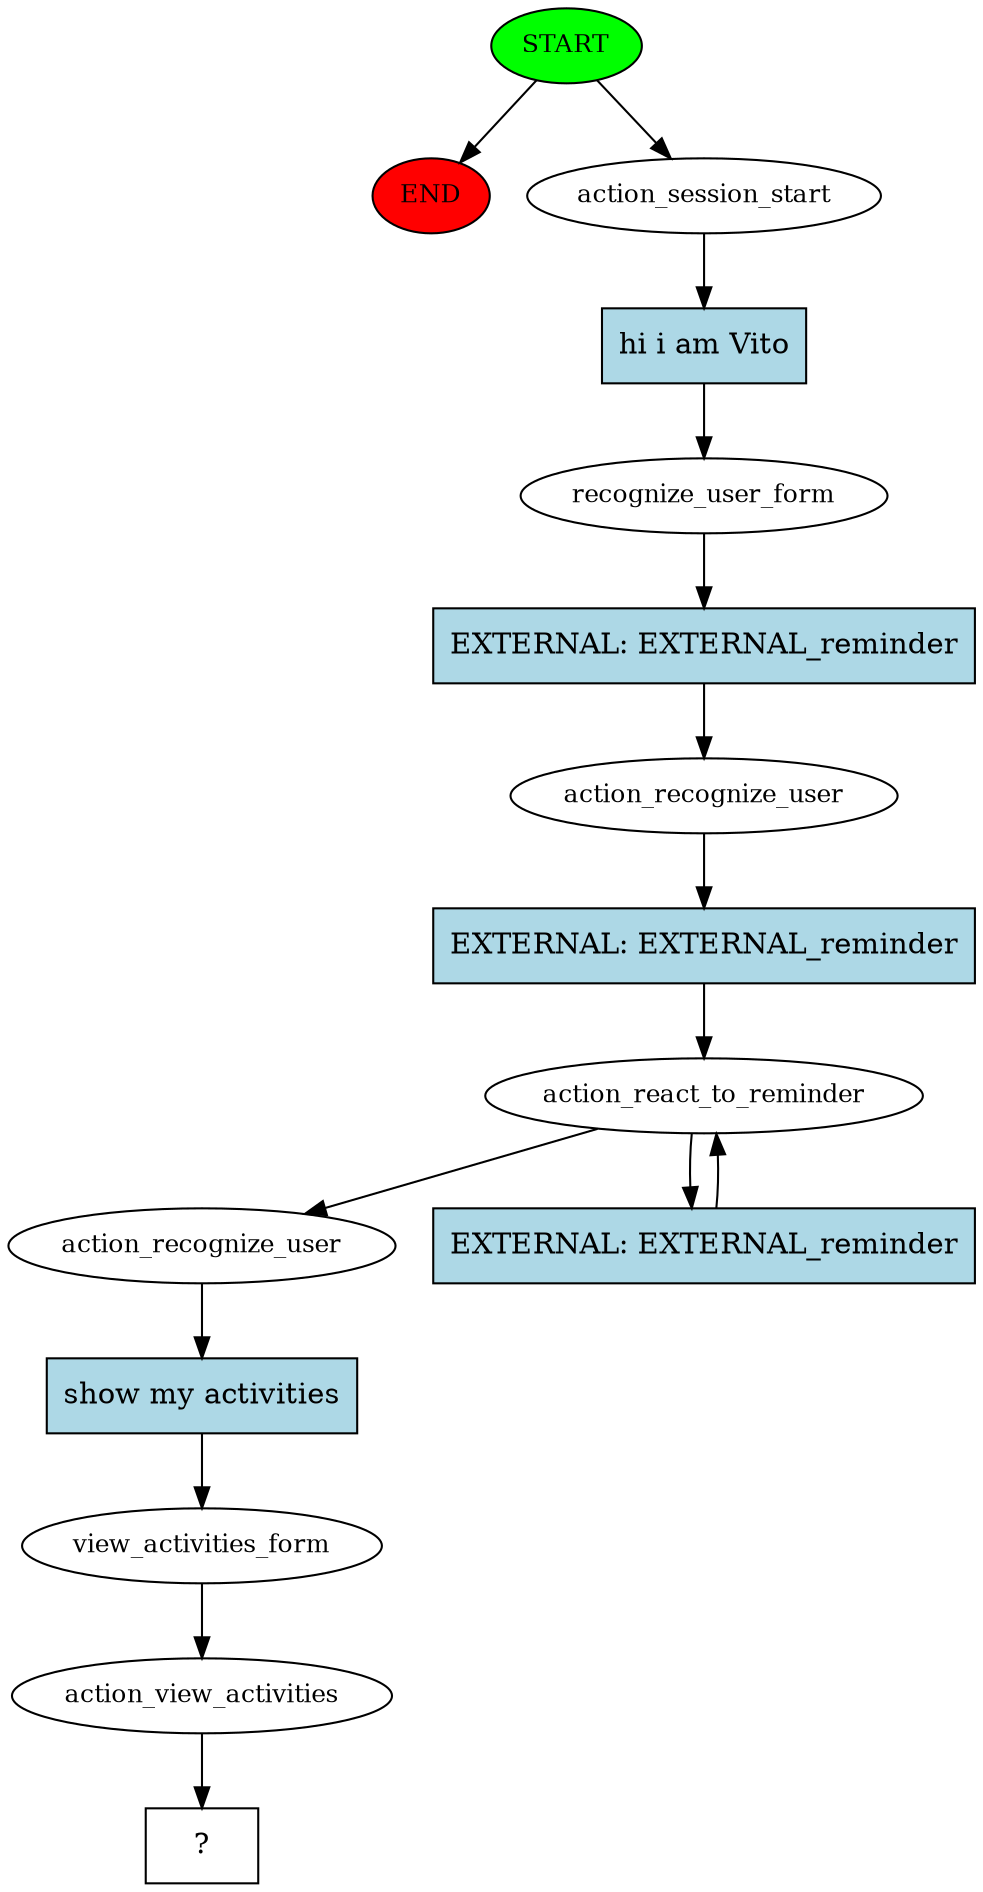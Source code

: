 digraph  {
0 [class="start active", fillcolor=green, fontsize=12, label=START, style=filled];
"-1" [class=end, fillcolor=red, fontsize=12, label=END, style=filled];
1 [class=active, fontsize=12, label=action_session_start];
2 [class=active, fontsize=12, label=recognize_user_form];
3 [class=active, fontsize=12, label=action_recognize_user];
4 [class=active, fontsize=12, label=action_react_to_reminder];
8 [class=active, fontsize=12, label=action_recognize_user];
9 [class=active, fontsize=12, label=view_activities_form];
10 [class=active, fontsize=12, label=action_view_activities];
11 [class="intent dashed active", label="  ?  ", shape=rect];
12 [class="intent active", fillcolor=lightblue, label="hi i am Vito", shape=rect, style=filled];
13 [class="intent active", fillcolor=lightblue, label="EXTERNAL: EXTERNAL_reminder", shape=rect, style=filled];
14 [class="intent active", fillcolor=lightblue, label="EXTERNAL: EXTERNAL_reminder", shape=rect, style=filled];
15 [class="intent active", fillcolor=lightblue, label="EXTERNAL: EXTERNAL_reminder", shape=rect, style=filled];
16 [class="intent active", fillcolor=lightblue, label="show my activities", shape=rect, style=filled];
0 -> "-1"  [class="", key=NONE, label=""];
0 -> 1  [class=active, key=NONE, label=""];
1 -> 12  [class=active, key=0];
2 -> 13  [class=active, key=0];
3 -> 14  [class=active, key=0];
4 -> 8  [class=active, key=NONE, label=""];
4 -> 15  [class=active, key=0];
8 -> 16  [class=active, key=0];
9 -> 10  [class=active, key=NONE, label=""];
10 -> 11  [class=active, key=NONE, label=""];
12 -> 2  [class=active, key=0];
13 -> 3  [class=active, key=0];
14 -> 4  [class=active, key=0];
15 -> 4  [class=active, key=0];
16 -> 9  [class=active, key=0];
}
